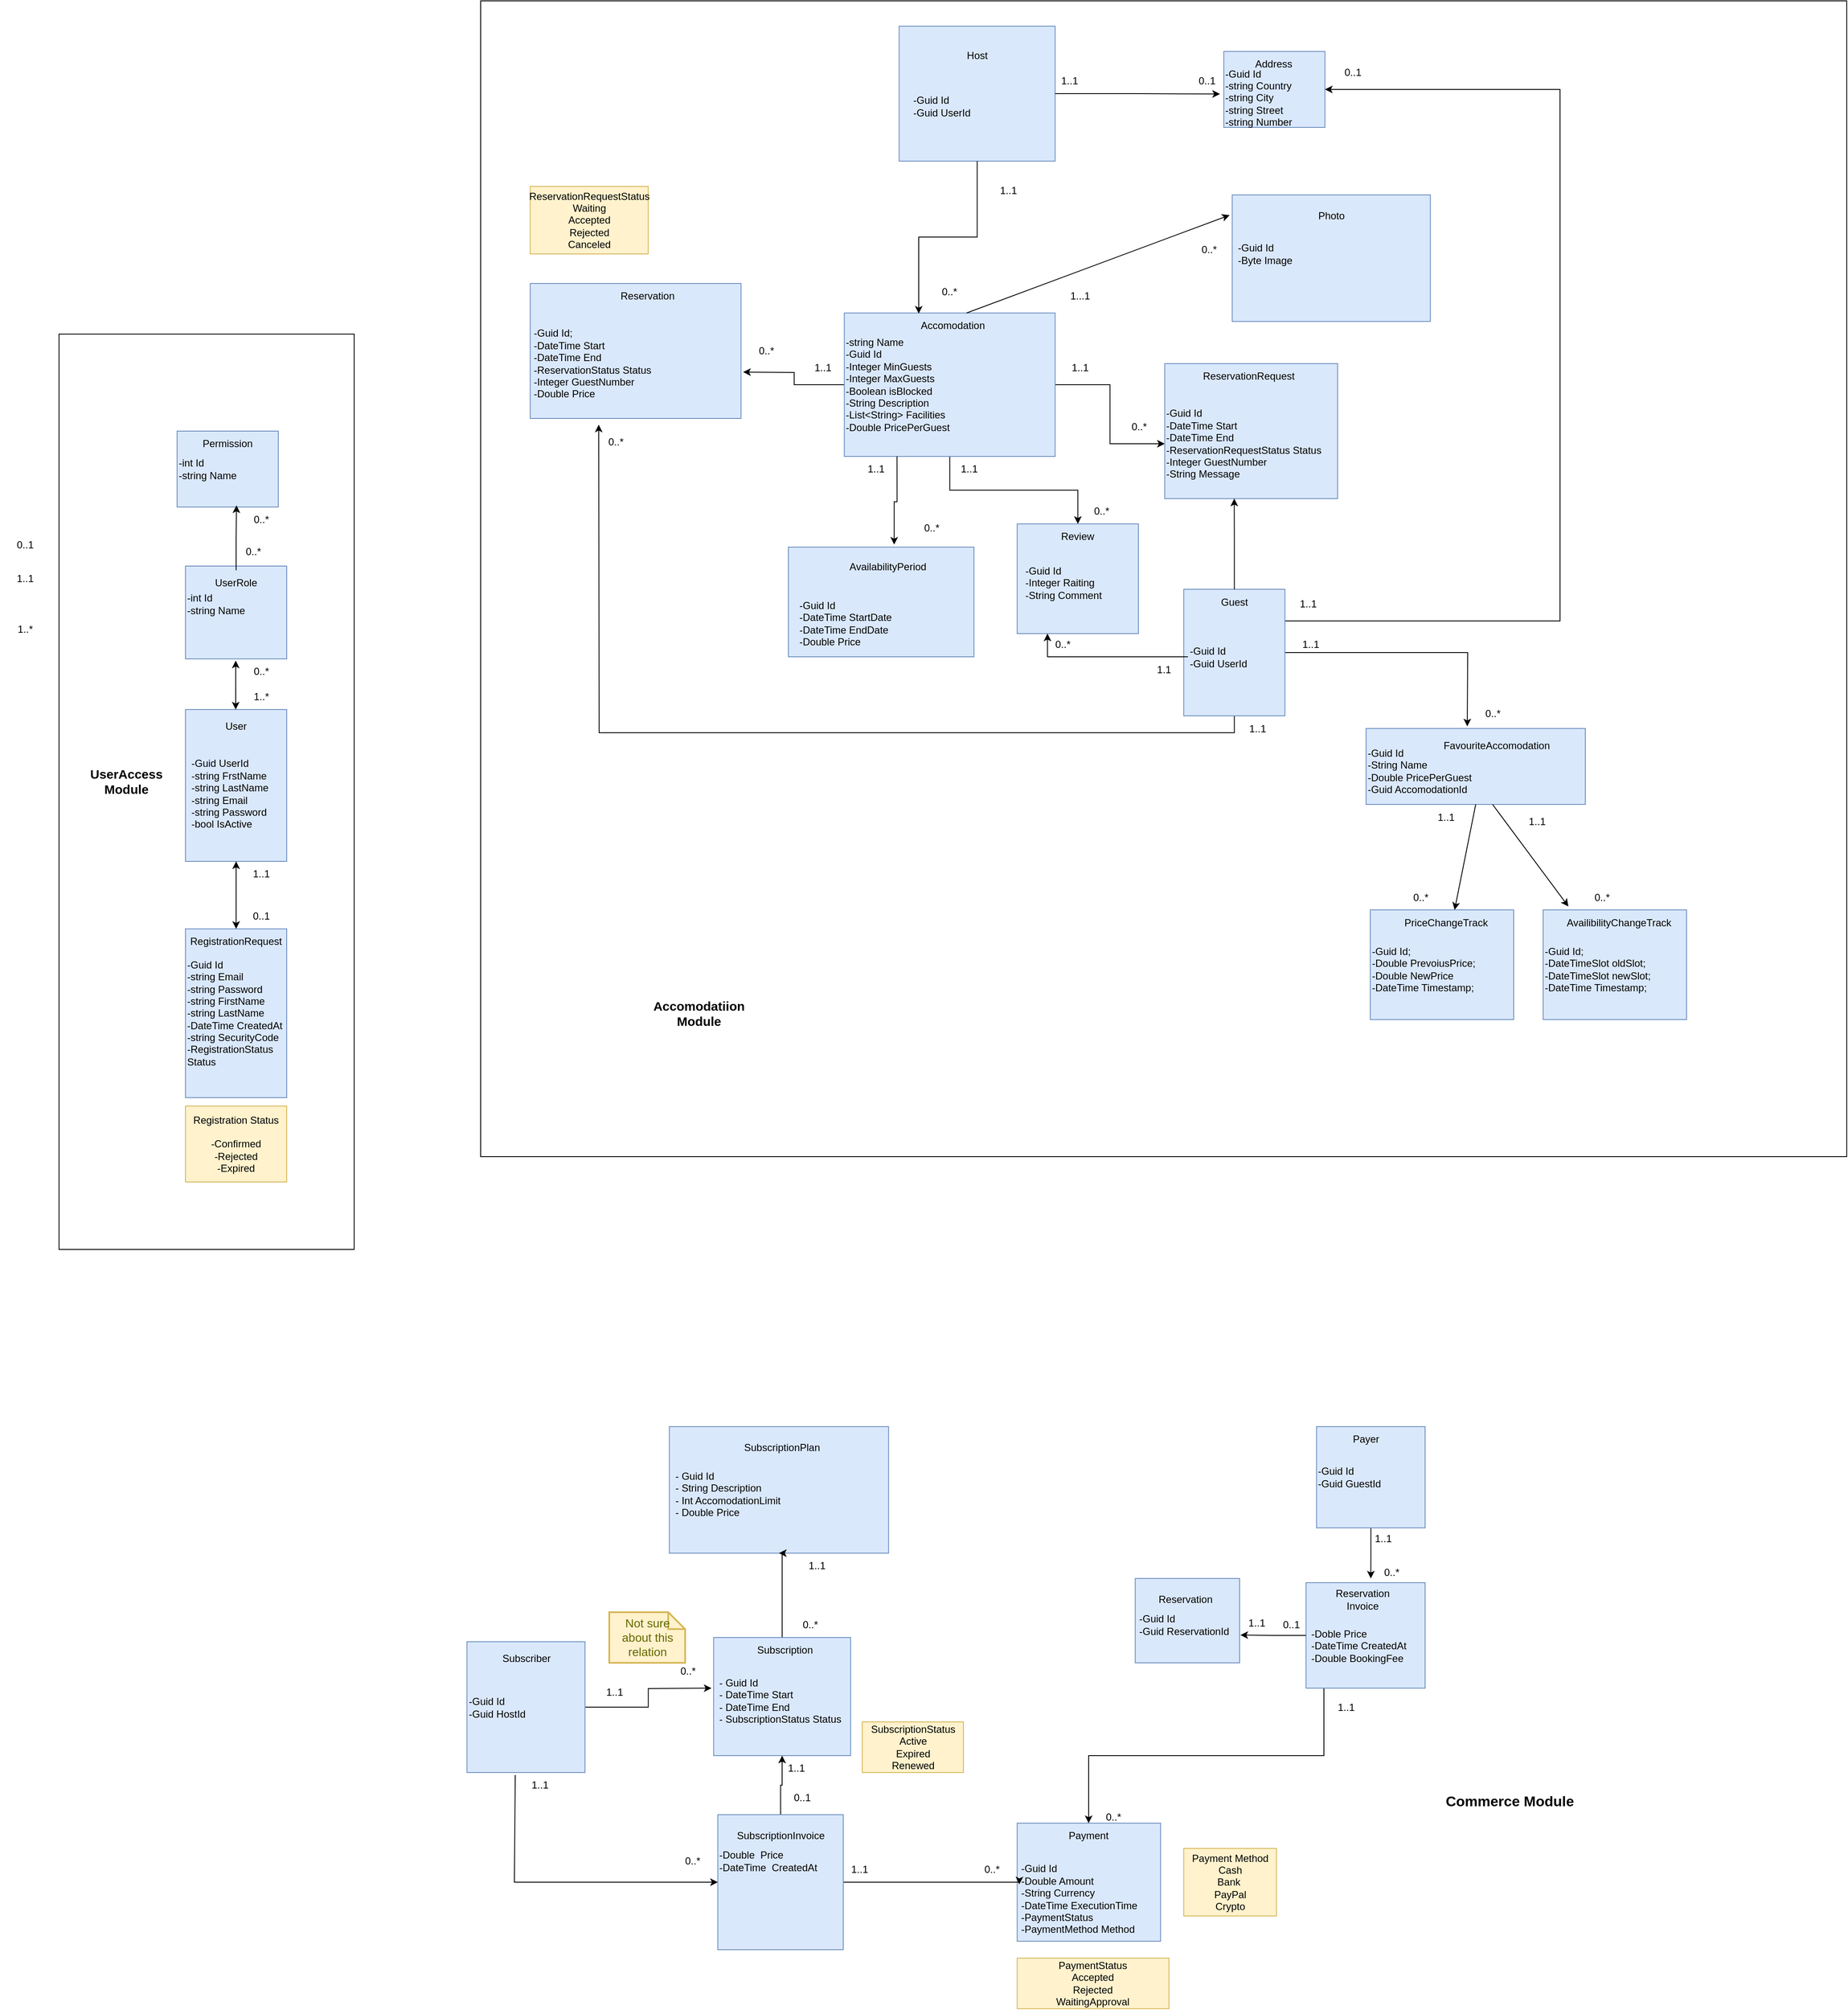 <mxfile version="22.1.11" type="device">
  <diagram id="bNPouM0vz3ZF6XvJMi3C" name="Page-2">
    <mxGraphModel dx="2284" dy="1846" grid="1" gridSize="10" guides="1" tooltips="1" connect="1" arrows="1" fold="1" page="1" pageScale="1" pageWidth="850" pageHeight="1100" math="0" shadow="0">
      <root>
        <mxCell id="0" />
        <mxCell id="1" parent="0" />
        <mxCell id="_UdqoNWGLz1dsp_obrf0-1" value="" style="rounded=0;whiteSpace=wrap;html=1;" parent="1" vertex="1">
          <mxGeometry x="-40" y="-580" width="1620" height="1370" as="geometry" />
        </mxCell>
        <mxCell id="FAhRWrUTWEvxomt6O1hr-18" value="" style="rounded=0;whiteSpace=wrap;html=1;" parent="1" vertex="1">
          <mxGeometry x="-540" y="-185" width="350" height="1085" as="geometry" />
        </mxCell>
        <mxCell id="_s0GfuelR8Pv6rUaRuN1-4" value="" style="rounded=0;whiteSpace=wrap;html=1;fillColor=#dae8fc;strokeColor=#6c8ebf;" parent="1" vertex="1">
          <mxGeometry x="-390" y="260" width="120" height="180" as="geometry" />
        </mxCell>
        <mxCell id="_s0GfuelR8Pv6rUaRuN1-5" value="-Guid Id&lt;br&gt;-string Email&lt;br&gt;-string Password&lt;br&gt;-string FirstName&lt;br&gt;-string LastName&lt;br&gt;-DateTime CreatedAt&lt;br&gt;-string SecurityCode&lt;br&gt;-RegistrationStatus Status" style="rounded=0;whiteSpace=wrap;html=1;fillColor=#dae8fc;strokeColor=#6c8ebf;align=left;" parent="1" vertex="1">
          <mxGeometry x="-390" y="520" width="120" height="200" as="geometry" />
        </mxCell>
        <mxCell id="_s0GfuelR8Pv6rUaRuN1-6" value="Registration Status&lt;br&gt;&lt;br&gt;-Confirmed&lt;br&gt;-Rejected&lt;br&gt;-Expired" style="rounded=0;whiteSpace=wrap;html=1;fillColor=#fff2cc;strokeColor=#d6b656;" parent="1" vertex="1">
          <mxGeometry x="-390" y="730" width="120" height="90" as="geometry" />
        </mxCell>
        <mxCell id="_s0GfuelR8Pv6rUaRuN1-7" value="" style="rounded=0;whiteSpace=wrap;html=1;fillColor=#dae8fc;strokeColor=#6c8ebf;" parent="1" vertex="1">
          <mxGeometry x="-390" y="90" width="120" height="110" as="geometry" />
        </mxCell>
        <mxCell id="_s0GfuelR8Pv6rUaRuN1-9" value="" style="endArrow=classic;startArrow=classic;html=1;rounded=0;entryX=0.5;entryY=1;entryDx=0;entryDy=0;exitX=0.5;exitY=0;exitDx=0;exitDy=0;" parent="1" source="_s0GfuelR8Pv6rUaRuN1-5" target="_s0GfuelR8Pv6rUaRuN1-4" edge="1">
          <mxGeometry width="50" height="50" relative="1" as="geometry">
            <mxPoint x="-340" y="380" as="sourcePoint" />
            <mxPoint x="-290" y="330" as="targetPoint" />
          </mxGeometry>
        </mxCell>
        <mxCell id="_s0GfuelR8Pv6rUaRuN1-10" value="1..1" style="text;html=1;strokeColor=none;fillColor=none;align=center;verticalAlign=middle;whiteSpace=wrap;rounded=0;" parent="1" vertex="1">
          <mxGeometry x="-330" y="440" width="60" height="30" as="geometry" />
        </mxCell>
        <mxCell id="_s0GfuelR8Pv6rUaRuN1-11" value="0..1" style="text;html=1;strokeColor=none;fillColor=none;align=center;verticalAlign=middle;whiteSpace=wrap;rounded=0;" parent="1" vertex="1">
          <mxGeometry x="-330" y="490" width="60" height="30" as="geometry" />
        </mxCell>
        <mxCell id="_s0GfuelR8Pv6rUaRuN1-12" value="" style="endArrow=classic;startArrow=classic;html=1;rounded=0;exitX=0.583;exitY=0;exitDx=0;exitDy=0;exitPerimeter=0;" parent="1" edge="1">
          <mxGeometry width="50" height="50" relative="1" as="geometry">
            <mxPoint x="-330.5" y="260" as="sourcePoint" />
            <mxPoint x="-330.46" y="202" as="targetPoint" />
          </mxGeometry>
        </mxCell>
        <mxCell id="_s0GfuelR8Pv6rUaRuN1-13" value="1..*" style="text;html=1;strokeColor=none;fillColor=none;align=center;verticalAlign=middle;whiteSpace=wrap;rounded=0;" parent="1" vertex="1">
          <mxGeometry x="-330" y="230" width="60" height="30" as="geometry" />
        </mxCell>
        <mxCell id="_s0GfuelR8Pv6rUaRuN1-14" value="0..1" style="text;html=1;strokeColor=none;fillColor=none;align=center;verticalAlign=middle;whiteSpace=wrap;rounded=0;" parent="1" vertex="1">
          <mxGeometry x="-610" y="50" width="60" height="30" as="geometry" />
        </mxCell>
        <mxCell id="_s0GfuelR8Pv6rUaRuN1-15" value="1..1" style="text;html=1;strokeColor=none;fillColor=none;align=center;verticalAlign=middle;whiteSpace=wrap;rounded=0;" parent="1" vertex="1">
          <mxGeometry x="-610" y="90" width="60" height="30" as="geometry" />
        </mxCell>
        <mxCell id="_s0GfuelR8Pv6rUaRuN1-16" value="0..*" style="text;html=1;strokeColor=none;fillColor=none;align=center;verticalAlign=middle;whiteSpace=wrap;rounded=0;" parent="1" vertex="1">
          <mxGeometry x="-330" y="200" width="60" height="30" as="geometry" />
        </mxCell>
        <mxCell id="_s0GfuelR8Pv6rUaRuN1-18" value="0..*" style="text;html=1;strokeColor=none;fillColor=none;align=center;verticalAlign=middle;whiteSpace=wrap;rounded=0;" parent="1" vertex="1">
          <mxGeometry x="-330" y="20" width="60" height="30" as="geometry" />
        </mxCell>
        <mxCell id="_s0GfuelR8Pv6rUaRuN1-19" value="1..*" style="text;html=1;strokeColor=none;fillColor=none;align=center;verticalAlign=middle;whiteSpace=wrap;rounded=0;" parent="1" vertex="1">
          <mxGeometry x="-610" y="150" width="60" height="30" as="geometry" />
        </mxCell>
        <mxCell id="TBOq4dFRaI8e6CGrWUJy-35" style="edgeStyle=orthogonalEdgeStyle;rounded=0;orthogonalLoop=1;jettySize=auto;html=1;exitX=1;exitY=0.5;exitDx=0;exitDy=0;" parent="1" source="_s0GfuelR8Pv6rUaRuN1-22" target="TBOq4dFRaI8e6CGrWUJy-21" edge="1">
          <mxGeometry relative="1" as="geometry" />
        </mxCell>
        <mxCell id="TBOq4dFRaI8e6CGrWUJy-45" style="edgeStyle=orthogonalEdgeStyle;rounded=0;orthogonalLoop=1;jettySize=auto;html=1;" parent="1" source="_s0GfuelR8Pv6rUaRuN1-22" edge="1">
          <mxGeometry relative="1" as="geometry">
            <mxPoint x="271.25" y="-140" as="targetPoint" />
          </mxGeometry>
        </mxCell>
        <mxCell id="DBPzcr6BYaRuXdJbOCYY-12" style="edgeStyle=orthogonalEdgeStyle;rounded=0;orthogonalLoop=1;jettySize=auto;html=1;" parent="1" source="_s0GfuelR8Pv6rUaRuN1-22" target="_s0GfuelR8Pv6rUaRuN1-48" edge="1">
          <mxGeometry relative="1" as="geometry" />
        </mxCell>
        <mxCell id="_s0GfuelR8Pv6rUaRuN1-22" value="-string Name&lt;br&gt;-Guid Id&lt;br&gt;-Integer MinGuests&lt;br&gt;-Integer MaxGuests&lt;br&gt;-Boolean isBlocked&lt;br&gt;-String Description&lt;br&gt;-List&amp;lt;String&amp;gt; Facilities&lt;br&gt;-Double PricePerGuest" style="rounded=0;whiteSpace=wrap;html=1;fillColor=#dae8fc;strokeColor=#6c8ebf;align=left;" parent="1" vertex="1">
          <mxGeometry x="391.25" y="-210" width="250" height="170" as="geometry" />
        </mxCell>
        <mxCell id="_s0GfuelR8Pv6rUaRuN1-23" value="" style="rounded=0;whiteSpace=wrap;html=1;fillColor=#dae8fc;strokeColor=#6c8ebf;" parent="1" vertex="1">
          <mxGeometry x="183.75" y="1110" width="260" height="150" as="geometry" />
        </mxCell>
        <mxCell id="_s0GfuelR8Pv6rUaRuN1-38" value="" style="rounded=0;whiteSpace=wrap;html=1;fillColor=#dae8fc;strokeColor=#6c8ebf;" parent="1" vertex="1">
          <mxGeometry x="325" y="67.5" width="220" height="130" as="geometry" />
        </mxCell>
        <mxCell id="_s0GfuelR8Pv6rUaRuN1-40" value="" style="rounded=0;whiteSpace=wrap;html=1;fillColor=#dae8fc;strokeColor=#6c8ebf;" parent="1" vertex="1">
          <mxGeometry x="456.25" y="-550" width="185" height="160" as="geometry" />
        </mxCell>
        <mxCell id="_s0GfuelR8Pv6rUaRuN1-48" value="" style="rounded=0;whiteSpace=wrap;html=1;fillColor=#dae8fc;strokeColor=#6c8ebf;" parent="1" vertex="1">
          <mxGeometry x="596.25" y="40" width="143.75" height="130" as="geometry" />
        </mxCell>
        <mxCell id="_s0GfuelR8Pv6rUaRuN1-58" value="" style="rounded=0;whiteSpace=wrap;html=1;fillColor=#dae8fc;strokeColor=#6c8ebf;" parent="1" vertex="1">
          <mxGeometry x="596.25" y="1580" width="170" height="140" as="geometry" />
        </mxCell>
        <mxCell id="_s0GfuelR8Pv6rUaRuN1-59" value="PaymentStatus&lt;br&gt;Accepted&lt;br&gt;Rejected&lt;br&gt;WaitingApproval" style="rounded=0;whiteSpace=wrap;html=1;fillColor=#fff2cc;strokeColor=#d6b656;" parent="1" vertex="1">
          <mxGeometry x="596.25" y="1740" width="180" height="60" as="geometry" />
        </mxCell>
        <mxCell id="_s0GfuelR8Pv6rUaRuN1-64" value="" style="rounded=0;whiteSpace=wrap;html=1;fillColor=#dae8fc;strokeColor=#6c8ebf;" parent="1" vertex="1">
          <mxGeometry x="1015" y="497.5" width="170" height="130" as="geometry" />
        </mxCell>
        <mxCell id="_s0GfuelR8Pv6rUaRuN1-65" value="" style="rounded=0;whiteSpace=wrap;html=1;fillColor=#dae8fc;strokeColor=#6c8ebf;" parent="1" vertex="1">
          <mxGeometry x="1010" y="282.5" width="260" height="90" as="geometry" />
        </mxCell>
        <mxCell id="_s0GfuelR8Pv6rUaRuN1-72" value="-Guid UserId&lt;br&gt;-string FrstName&lt;br&gt;-string LastName&lt;br&gt;-string Email&lt;br&gt;-string Password&lt;br&gt;-bool IsActive" style="text;html=1;strokeColor=none;fillColor=none;align=left;verticalAlign=middle;whiteSpace=wrap;rounded=0;" parent="1" vertex="1">
          <mxGeometry x="-385" y="330" width="100" height="60" as="geometry" />
        </mxCell>
        <mxCell id="_s0GfuelR8Pv6rUaRuN1-73" value="User" style="text;html=1;strokeColor=none;fillColor=none;align=center;verticalAlign=middle;whiteSpace=wrap;rounded=0;" parent="1" vertex="1">
          <mxGeometry x="-360" y="265" width="60" height="30" as="geometry" />
        </mxCell>
        <mxCell id="_s0GfuelR8Pv6rUaRuN1-74" value="RegistrationRequest" style="text;html=1;strokeColor=none;fillColor=none;align=center;verticalAlign=middle;whiteSpace=wrap;rounded=0;" parent="1" vertex="1">
          <mxGeometry x="-360" y="520" width="60" height="30" as="geometry" />
        </mxCell>
        <mxCell id="_s0GfuelR8Pv6rUaRuN1-77" value="UserRole" style="text;html=1;strokeColor=none;fillColor=none;align=center;verticalAlign=middle;whiteSpace=wrap;rounded=0;" parent="1" vertex="1">
          <mxGeometry x="-360" y="95" width="60" height="30" as="geometry" />
        </mxCell>
        <mxCell id="_s0GfuelR8Pv6rUaRuN1-78" value="-int Id&lt;br&gt;-string Name" style="text;html=1;strokeColor=none;fillColor=none;align=left;verticalAlign=middle;whiteSpace=wrap;rounded=0;" parent="1" vertex="1">
          <mxGeometry x="-390" y="120" width="110" height="30" as="geometry" />
        </mxCell>
        <mxCell id="_s0GfuelR8Pv6rUaRuN1-80" value="&lt;b style=&quot;font-size: 15px;&quot;&gt;UserAccess&lt;br&gt;Module&lt;/b&gt;" style="text;html=1;strokeColor=none;fillColor=none;align=center;verticalAlign=middle;whiteSpace=wrap;rounded=0;" parent="1" vertex="1">
          <mxGeometry x="-490" y="330" width="60" height="30" as="geometry" />
        </mxCell>
        <mxCell id="_s0GfuelR8Pv6rUaRuN1-81" value="SubscriptionPlan" style="text;html=1;strokeColor=none;fillColor=none;align=center;verticalAlign=middle;whiteSpace=wrap;rounded=0;" parent="1" vertex="1">
          <mxGeometry x="281.25" y="1120" width="72.5" height="30" as="geometry" />
        </mxCell>
        <mxCell id="_s0GfuelR8Pv6rUaRuN1-82" value="- Guid Id&lt;br&gt;- String Description&lt;br&gt;- Int AccomodationLimit&lt;br&gt;- Double Price" style="text;html=1;strokeColor=none;fillColor=none;align=left;verticalAlign=middle;whiteSpace=wrap;rounded=0;" parent="1" vertex="1">
          <mxGeometry x="188.75" y="1150" width="225" height="80" as="geometry" />
        </mxCell>
        <mxCell id="_s0GfuelR8Pv6rUaRuN1-85" value="SubscriptionStatus&lt;br&gt;Active&lt;br&gt;Expired&lt;br&gt;Renewed" style="rounded=0;whiteSpace=wrap;html=1;fillColor=#fff2cc;strokeColor=#d6b656;" parent="1" vertex="1">
          <mxGeometry x="412.5" y="1460" width="120" height="60" as="geometry" />
        </mxCell>
        <mxCell id="_s0GfuelR8Pv6rUaRuN1-87" value="Payment" style="text;html=1;strokeColor=none;fillColor=none;align=center;verticalAlign=middle;whiteSpace=wrap;rounded=0;" parent="1" vertex="1">
          <mxGeometry x="621.25" y="1580" width="120" height="30" as="geometry" />
        </mxCell>
        <mxCell id="_s0GfuelR8Pv6rUaRuN1-88" value="-Guid Id&lt;br&gt;&lt;div style=&quot;&quot;&gt;&lt;span style=&quot;background-color: initial;&quot;&gt;-Double Amount&lt;/span&gt;&lt;/div&gt;&lt;div style=&quot;&quot;&gt;&lt;span style=&quot;background-color: initial;&quot;&gt;-String Currency&lt;/span&gt;&lt;/div&gt;&lt;div style=&quot;&quot;&gt;&lt;span style=&quot;background-color: initial;&quot;&gt;-DateTime ExecutionTime&lt;/span&gt;&lt;/div&gt;&lt;div style=&quot;&quot;&gt;&lt;span style=&quot;background-color: initial;&quot;&gt;-PaymentStatus&lt;/span&gt;&lt;/div&gt;&lt;div style=&quot;&quot;&gt;&lt;span style=&quot;background-color: initial;&quot;&gt;-PaymentMethod Method&lt;/span&gt;&lt;/div&gt;" style="text;html=1;strokeColor=none;fillColor=none;align=left;verticalAlign=middle;whiteSpace=wrap;rounded=0;" parent="1" vertex="1">
          <mxGeometry x="598.75" y="1635" width="190" height="70" as="geometry" />
        </mxCell>
        <mxCell id="l-h6c9OV41oUHTthmCPv-2" value="&lt;span style=&quot;font-size: 17px;&quot;&gt;&lt;b&gt;Commerce Module&lt;/b&gt;&lt;/span&gt;" style="text;html=1;align=center;verticalAlign=middle;resizable=0;points=[];autosize=1;strokeColor=none;fillColor=none;" parent="1" vertex="1">
          <mxGeometry x="1090" y="1540" width="180" height="30" as="geometry" />
        </mxCell>
        <mxCell id="aOCJP5MKHENY9Ao4_h2--7" value="Review" style="text;html=1;strokeColor=none;fillColor=none;align=center;verticalAlign=middle;whiteSpace=wrap;rounded=0;" parent="1" vertex="1">
          <mxGeometry x="638.13" y="40" width="60" height="30" as="geometry" />
        </mxCell>
        <mxCell id="aOCJP5MKHENY9Ao4_h2--9" value="-Guid Id&lt;br&gt;-Integer Raiting&lt;br&gt;-String Comment&lt;br&gt;" style="text;html=1;strokeColor=none;fillColor=none;align=left;verticalAlign=middle;whiteSpace=wrap;rounded=0;" parent="1" vertex="1">
          <mxGeometry x="603.75" y="95" width="150" height="30" as="geometry" />
        </mxCell>
        <mxCell id="TBOq4dFRaI8e6CGrWUJy-1" value="FavouriteAccomodation" style="text;html=1;strokeColor=none;fillColor=none;align=center;verticalAlign=middle;whiteSpace=wrap;rounded=0;" parent="1" vertex="1">
          <mxGeometry x="1090" y="287.5" width="150" height="30" as="geometry" />
        </mxCell>
        <mxCell id="TBOq4dFRaI8e6CGrWUJy-2" value="-Guid Id&lt;br&gt;-String Name&lt;br&gt;-Double PricePerGuest&lt;br&gt;-Guid AccomodationId" style="text;html=1;strokeColor=none;fillColor=none;align=left;verticalAlign=middle;whiteSpace=wrap;rounded=0;" parent="1" vertex="1">
          <mxGeometry x="1010" y="317.5" width="220" height="30" as="geometry" />
        </mxCell>
        <mxCell id="TBOq4dFRaI8e6CGrWUJy-4" value="PriceChangeTrack" style="text;html=1;strokeColor=none;fillColor=none;align=center;verticalAlign=middle;whiteSpace=wrap;rounded=0;" parent="1" vertex="1">
          <mxGeometry x="1060" y="497.5" width="90" height="30" as="geometry" />
        </mxCell>
        <mxCell id="TBOq4dFRaI8e6CGrWUJy-5" value="-Guid Id;&lt;br&gt;-Double PrevoiusPrice;&lt;br&gt;-Double NewPrice&lt;br&gt;-DateTime Timestamp;" style="text;html=1;strokeColor=none;fillColor=none;align=left;verticalAlign=middle;whiteSpace=wrap;rounded=0;" parent="1" vertex="1">
          <mxGeometry x="1015" y="537.5" width="165" height="60" as="geometry" />
        </mxCell>
        <mxCell id="TBOq4dFRaI8e6CGrWUJy-7" value="" style="endArrow=classic;html=1;rounded=0;exitX=0.5;exitY=1;exitDx=0;exitDy=0;entryX=0.611;entryY=0;entryDx=0;entryDy=0;entryPerimeter=0;" parent="1" source="_s0GfuelR8Pv6rUaRuN1-65" target="TBOq4dFRaI8e6CGrWUJy-4" edge="1">
          <mxGeometry width="50" height="50" relative="1" as="geometry">
            <mxPoint x="940" y="472.5" as="sourcePoint" />
            <mxPoint x="990" y="422.5" as="targetPoint" />
          </mxGeometry>
        </mxCell>
        <mxCell id="TBOq4dFRaI8e6CGrWUJy-8" value="0..*" style="text;html=1;strokeColor=none;fillColor=none;align=center;verticalAlign=middle;whiteSpace=wrap;rounded=0;" parent="1" vertex="1">
          <mxGeometry x="1045" y="467.5" width="60" height="30" as="geometry" />
        </mxCell>
        <mxCell id="TBOq4dFRaI8e6CGrWUJy-9" value="1..1" style="text;html=1;strokeColor=none;fillColor=none;align=center;verticalAlign=middle;whiteSpace=wrap;rounded=0;" parent="1" vertex="1">
          <mxGeometry x="1075" y="372.5" width="60" height="30" as="geometry" />
        </mxCell>
        <mxCell id="TBOq4dFRaI8e6CGrWUJy-10" value="" style="rounded=0;whiteSpace=wrap;html=1;fillColor=#dae8fc;strokeColor=#6c8ebf;" parent="1" vertex="1">
          <mxGeometry x="1220" y="497.5" width="170" height="130" as="geometry" />
        </mxCell>
        <mxCell id="TBOq4dFRaI8e6CGrWUJy-11" value="AvailibilityChangeTrack" style="text;html=1;strokeColor=none;fillColor=none;align=center;verticalAlign=middle;whiteSpace=wrap;rounded=0;" parent="1" vertex="1">
          <mxGeometry x="1265" y="497.5" width="90" height="30" as="geometry" />
        </mxCell>
        <mxCell id="TBOq4dFRaI8e6CGrWUJy-12" value="-Guid Id;&lt;br&gt;-DateTimeSlot oldSlot;&lt;br&gt;-DateTimeSlot newSlot;&lt;br&gt;-DateTime Timestamp;" style="text;html=1;strokeColor=none;fillColor=none;align=left;verticalAlign=middle;whiteSpace=wrap;rounded=0;" parent="1" vertex="1">
          <mxGeometry x="1220" y="537.5" width="165" height="60" as="geometry" />
        </mxCell>
        <mxCell id="TBOq4dFRaI8e6CGrWUJy-13" value="0..*" style="text;html=1;strokeColor=none;fillColor=none;align=center;verticalAlign=middle;whiteSpace=wrap;rounded=0;" parent="1" vertex="1">
          <mxGeometry x="1260" y="467.5" width="60" height="30" as="geometry" />
        </mxCell>
        <mxCell id="TBOq4dFRaI8e6CGrWUJy-14" value="" style="endArrow=classic;html=1;rounded=0;exitX=0.5;exitY=1;exitDx=0;exitDy=0;entryX=0.176;entryY=-0.031;entryDx=0;entryDy=0;entryPerimeter=0;" parent="1" target="TBOq4dFRaI8e6CGrWUJy-10" edge="1">
          <mxGeometry width="50" height="50" relative="1" as="geometry">
            <mxPoint x="1160" y="372.5" as="sourcePoint" />
            <mxPoint x="1010" y="482.5" as="targetPoint" />
          </mxGeometry>
        </mxCell>
        <mxCell id="TBOq4dFRaI8e6CGrWUJy-15" value="1..1" style="text;html=1;strokeColor=none;fillColor=none;align=center;verticalAlign=middle;whiteSpace=wrap;rounded=0;" parent="1" vertex="1">
          <mxGeometry x="1182.5" y="377.5" width="60" height="30" as="geometry" />
        </mxCell>
        <mxCell id="TBOq4dFRaI8e6CGrWUJy-19" value="" style="rounded=0;whiteSpace=wrap;html=1;fillColor=#dae8fc;strokeColor=#6c8ebf;" parent="1" vertex="1">
          <mxGeometry x="771.25" y="-150" width="205" height="160" as="geometry" />
        </mxCell>
        <mxCell id="TBOq4dFRaI8e6CGrWUJy-20" value="ReservationRequest" style="text;html=1;strokeColor=none;fillColor=none;align=center;verticalAlign=middle;whiteSpace=wrap;rounded=0;" parent="1" vertex="1">
          <mxGeometry x="841.25" y="-150" width="60" height="30" as="geometry" />
        </mxCell>
        <mxCell id="TBOq4dFRaI8e6CGrWUJy-21" value="-Guid Id&lt;br&gt;&lt;div style=&quot;&quot;&gt;&lt;span style=&quot;background-color: initial;&quot;&gt;-DateTime Start&lt;/span&gt;&lt;/div&gt;-DateTime End&lt;br&gt;-ReservationRequestStatus Status&lt;br&gt;-Integer GuestNumber&lt;br&gt;-String Message" style="text;html=1;strokeColor=none;fillColor=none;align=left;verticalAlign=middle;whiteSpace=wrap;rounded=0;" parent="1" vertex="1">
          <mxGeometry x="771.25" y="-85" width="195" height="60" as="geometry" />
        </mxCell>
        <mxCell id="TBOq4dFRaI8e6CGrWUJy-24" value="Accomodation" style="text;html=1;strokeColor=none;fillColor=none;align=center;verticalAlign=middle;whiteSpace=wrap;rounded=0;" parent="1" vertex="1">
          <mxGeometry x="440" y="-210" width="160" height="30" as="geometry" />
        </mxCell>
        <mxCell id="TBOq4dFRaI8e6CGrWUJy-28" value="" style="rounded=0;whiteSpace=wrap;html=1;fillColor=#dae8fc;strokeColor=#6c8ebf;align=left;" parent="1" vertex="1">
          <mxGeometry x="851.25" y="-350" width="235" height="150" as="geometry" />
        </mxCell>
        <mxCell id="TBOq4dFRaI8e6CGrWUJy-29" value="Photo" style="text;html=1;strokeColor=none;fillColor=none;align=center;verticalAlign=middle;whiteSpace=wrap;rounded=0;" parent="1" vertex="1">
          <mxGeometry x="938.75" y="-340" width="60" height="30" as="geometry" />
        </mxCell>
        <mxCell id="TBOq4dFRaI8e6CGrWUJy-30" value="-Guid Id&lt;br&gt;-Byte Image" style="text;html=1;strokeColor=none;fillColor=none;align=left;verticalAlign=middle;whiteSpace=wrap;rounded=0;" parent="1" vertex="1">
          <mxGeometry x="856.25" y="-310" width="180" height="60" as="geometry" />
        </mxCell>
        <mxCell id="TBOq4dFRaI8e6CGrWUJy-31" value="" style="endArrow=classic;html=1;rounded=0;entryX=-0.013;entryY=0.16;entryDx=0;entryDy=0;entryPerimeter=0;" parent="1" target="TBOq4dFRaI8e6CGrWUJy-28" edge="1">
          <mxGeometry width="50" height="50" relative="1" as="geometry">
            <mxPoint x="536.25" y="-210" as="sourcePoint" />
            <mxPoint x="586.25" y="-260" as="targetPoint" />
          </mxGeometry>
        </mxCell>
        <mxCell id="TBOq4dFRaI8e6CGrWUJy-32" value="1...1" style="text;html=1;strokeColor=none;fillColor=none;align=center;verticalAlign=middle;whiteSpace=wrap;rounded=0;" parent="1" vertex="1">
          <mxGeometry x="641.25" y="-245" width="60" height="30" as="geometry" />
        </mxCell>
        <mxCell id="TBOq4dFRaI8e6CGrWUJy-33" value="0..*" style="text;html=1;strokeColor=none;fillColor=none;align=center;verticalAlign=middle;whiteSpace=wrap;rounded=0;" parent="1" vertex="1">
          <mxGeometry x="793.75" y="-300" width="60" height="30" as="geometry" />
        </mxCell>
        <mxCell id="TBOq4dFRaI8e6CGrWUJy-36" value="0..*" style="text;html=1;strokeColor=none;fillColor=none;align=center;verticalAlign=middle;whiteSpace=wrap;rounded=0;" parent="1" vertex="1">
          <mxGeometry x="711.25" y="-90" width="60" height="30" as="geometry" />
        </mxCell>
        <mxCell id="TBOq4dFRaI8e6CGrWUJy-37" value="1..1" style="text;html=1;strokeColor=none;fillColor=none;align=center;verticalAlign=middle;whiteSpace=wrap;rounded=0;" parent="1" vertex="1">
          <mxGeometry x="641.25" y="-160" width="60" height="30" as="geometry" />
        </mxCell>
        <mxCell id="TBOq4dFRaI8e6CGrWUJy-38" value="ReservationRequestStatus&lt;br&gt;Waiting&lt;br&gt;Accepted&lt;br&gt;Rejected&lt;br&gt;Canceled" style="rounded=0;whiteSpace=wrap;html=1;fillColor=#fff2cc;strokeColor=#d6b656;" parent="1" vertex="1">
          <mxGeometry x="18.75" y="-360" width="140" height="80" as="geometry" />
        </mxCell>
        <mxCell id="TBOq4dFRaI8e6CGrWUJy-39" value="" style="rounded=0;whiteSpace=wrap;html=1;fillColor=#dae8fc;strokeColor=#6c8ebf;" parent="1" vertex="1">
          <mxGeometry x="18.75" y="-245" width="250" height="160" as="geometry" />
        </mxCell>
        <mxCell id="TBOq4dFRaI8e6CGrWUJy-40" value="Reservation" style="text;html=1;strokeColor=none;fillColor=none;align=center;verticalAlign=middle;whiteSpace=wrap;rounded=0;" parent="1" vertex="1">
          <mxGeometry x="78.75" y="-245" width="157.5" height="30" as="geometry" />
        </mxCell>
        <mxCell id="TBOq4dFRaI8e6CGrWUJy-41" value="-Guid Id;&lt;br&gt;-DateTime Start&lt;br&gt;-DateTime End&lt;br&gt;-ReservationStatus Status&lt;br&gt;-Integer GuestNumber&lt;br&gt;-Double Price" style="text;html=1;strokeColor=none;fillColor=none;align=left;verticalAlign=middle;whiteSpace=wrap;rounded=0;" parent="1" vertex="1">
          <mxGeometry x="21.25" y="-165" width="240" height="30" as="geometry" />
        </mxCell>
        <mxCell id="TBOq4dFRaI8e6CGrWUJy-42" value="AvailabilityPeriod" style="text;html=1;strokeColor=none;fillColor=none;align=center;verticalAlign=middle;whiteSpace=wrap;rounded=0;" parent="1" vertex="1">
          <mxGeometry x="412.5" y="75.5" width="60" height="30" as="geometry" />
        </mxCell>
        <mxCell id="TBOq4dFRaI8e6CGrWUJy-43" value="-Guid Id&lt;br&gt;-DateTime StartDate&lt;br&gt;-DateTime EndDate&lt;br&gt;-Double Price" style="text;html=1;strokeColor=none;fillColor=none;align=left;verticalAlign=middle;whiteSpace=wrap;rounded=0;" parent="1" vertex="1">
          <mxGeometry x="336.25" y="127.5" width="220" height="60" as="geometry" />
        </mxCell>
        <mxCell id="TBOq4dFRaI8e6CGrWUJy-46" value="0..*" style="text;html=1;strokeColor=none;fillColor=none;align=center;verticalAlign=middle;whiteSpace=wrap;rounded=0;" parent="1" vertex="1">
          <mxGeometry x="268.75" y="-180" width="60" height="30" as="geometry" />
        </mxCell>
        <mxCell id="TBOq4dFRaI8e6CGrWUJy-47" value="1..1" style="text;html=1;strokeColor=none;fillColor=none;align=center;verticalAlign=middle;whiteSpace=wrap;rounded=0;" parent="1" vertex="1">
          <mxGeometry x="336.25" y="-160" width="60" height="30" as="geometry" />
        </mxCell>
        <mxCell id="TBOq4dFRaI8e6CGrWUJy-53" style="edgeStyle=orthogonalEdgeStyle;rounded=0;orthogonalLoop=1;jettySize=auto;html=1;exitX=0.25;exitY=1;exitDx=0;exitDy=0;entryX=0.57;entryY=-0.023;entryDx=0;entryDy=0;entryPerimeter=0;" parent="1" source="_s0GfuelR8Pv6rUaRuN1-22" target="_s0GfuelR8Pv6rUaRuN1-38" edge="1">
          <mxGeometry relative="1" as="geometry" />
        </mxCell>
        <mxCell id="TBOq4dFRaI8e6CGrWUJy-54" value="0..*" style="text;html=1;strokeColor=none;fillColor=none;align=center;verticalAlign=middle;whiteSpace=wrap;rounded=0;" parent="1" vertex="1">
          <mxGeometry x="465" y="30" width="60" height="30" as="geometry" />
        </mxCell>
        <mxCell id="TBOq4dFRaI8e6CGrWUJy-55" value="1..1" style="text;html=1;strokeColor=none;fillColor=none;align=center;verticalAlign=middle;whiteSpace=wrap;rounded=0;" parent="1" vertex="1">
          <mxGeometry x="398.75" y="-40" width="60" height="30" as="geometry" />
        </mxCell>
        <mxCell id="Hsva8Na3B20kNWSOzwPm-1" value="Host" style="text;html=1;strokeColor=none;fillColor=none;align=center;verticalAlign=middle;whiteSpace=wrap;rounded=0;" parent="1" vertex="1">
          <mxGeometry x="518.75" y="-530" width="60" height="30" as="geometry" />
        </mxCell>
        <mxCell id="Hsva8Na3B20kNWSOzwPm-2" value="-Guid Id&lt;br style=&quot;border-color: var(--border-color);&quot;&gt;&lt;span style=&quot;&quot;&gt;-Guid UserId&lt;/span&gt;" style="text;html=1;strokeColor=none;fillColor=none;align=left;verticalAlign=middle;whiteSpace=wrap;rounded=0;" parent="1" vertex="1">
          <mxGeometry x="471.25" y="-470" width="145" height="30" as="geometry" />
        </mxCell>
        <mxCell id="Hsva8Na3B20kNWSOzwPm-22" style="edgeStyle=orthogonalEdgeStyle;rounded=0;orthogonalLoop=1;jettySize=auto;html=1;" parent="1" source="Hsva8Na3B20kNWSOzwPm-14" edge="1">
          <mxGeometry relative="1" as="geometry">
            <mxPoint x="233.75" y="1420" as="targetPoint" />
          </mxGeometry>
        </mxCell>
        <mxCell id="Hsva8Na3B20kNWSOzwPm-14" value="&lt;div style=&quot;&quot;&gt;&lt;span style=&quot;background-color: initial;&quot;&gt;-Guid Id&lt;/span&gt;&lt;/div&gt;-Guid HostId&lt;br&gt;" style="rounded=0;whiteSpace=wrap;html=1;fillColor=#dae8fc;strokeColor=#6c8ebf;align=left;" parent="1" vertex="1">
          <mxGeometry x="-56.25" y="1365" width="140" height="155" as="geometry" />
        </mxCell>
        <mxCell id="Hsva8Na3B20kNWSOzwPm-15" value="Subscriber" style="text;html=1;strokeColor=none;fillColor=none;align=center;verticalAlign=middle;whiteSpace=wrap;rounded=0;" parent="1" vertex="1">
          <mxGeometry x="-27.5" y="1370" width="82.5" height="30" as="geometry" />
        </mxCell>
        <mxCell id="Hsva8Na3B20kNWSOzwPm-23" style="edgeStyle=orthogonalEdgeStyle;rounded=0;orthogonalLoop=1;jettySize=auto;html=1;entryX=0.5;entryY=1;entryDx=0;entryDy=0;" parent="1" source="Hsva8Na3B20kNWSOzwPm-17" target="_s0GfuelR8Pv6rUaRuN1-23" edge="1">
          <mxGeometry relative="1" as="geometry">
            <Array as="points">
              <mxPoint x="317.75" y="1260" />
            </Array>
          </mxGeometry>
        </mxCell>
        <mxCell id="Hsva8Na3B20kNWSOzwPm-17" value="" style="rounded=0;whiteSpace=wrap;html=1;fillColor=#dae8fc;strokeColor=#6c8ebf;" parent="1" vertex="1">
          <mxGeometry x="236.25" y="1360" width="162.5" height="140" as="geometry" />
        </mxCell>
        <mxCell id="Hsva8Na3B20kNWSOzwPm-18" value="Subscription" style="text;html=1;strokeColor=none;fillColor=none;align=center;verticalAlign=middle;whiteSpace=wrap;rounded=0;" parent="1" vertex="1">
          <mxGeometry x="291.25" y="1360" width="60" height="30" as="geometry" />
        </mxCell>
        <mxCell id="Hsva8Na3B20kNWSOzwPm-24" value="1..1" style="text;html=1;strokeColor=none;fillColor=none;align=center;verticalAlign=middle;whiteSpace=wrap;rounded=0;" parent="1" vertex="1">
          <mxGeometry x="88.75" y="1410" width="60" height="30" as="geometry" />
        </mxCell>
        <mxCell id="Hsva8Na3B20kNWSOzwPm-25" value="0..*" style="text;html=1;strokeColor=none;fillColor=none;align=center;verticalAlign=middle;whiteSpace=wrap;rounded=0;" parent="1" vertex="1">
          <mxGeometry x="176.25" y="1385" width="60" height="30" as="geometry" />
        </mxCell>
        <mxCell id="Hsva8Na3B20kNWSOzwPm-26" value="0..*" style="text;html=1;strokeColor=none;fillColor=none;align=center;verticalAlign=middle;whiteSpace=wrap;rounded=0;" parent="1" vertex="1">
          <mxGeometry x="321.25" y="1330" width="60" height="30" as="geometry" />
        </mxCell>
        <mxCell id="Hsva8Na3B20kNWSOzwPm-27" value="1..1" style="text;html=1;strokeColor=none;fillColor=none;align=center;verticalAlign=middle;whiteSpace=wrap;rounded=0;" parent="1" vertex="1">
          <mxGeometry x="328.75" y="1260" width="60" height="30" as="geometry" />
        </mxCell>
        <mxCell id="Hsva8Na3B20kNWSOzwPm-28" value="&lt;div style=&quot;&quot;&gt;&lt;span style=&quot;background-color: initial;&quot;&gt;- Guid Id&lt;/span&gt;&lt;/div&gt;&lt;div style=&quot;&quot;&gt;&lt;span style=&quot;background-color: initial;&quot;&gt;- DateTime Start&lt;/span&gt;&lt;/div&gt;&lt;div style=&quot;&quot;&gt;&lt;span style=&quot;background-color: initial;&quot;&gt;- DateTime End&lt;/span&gt;&lt;/div&gt;&lt;div style=&quot;&quot;&gt;&lt;span style=&quot;background-color: initial;&quot;&gt;- SubscriptionStatus Status&lt;/span&gt;&lt;/div&gt;" style="text;html=1;strokeColor=none;fillColor=none;align=left;verticalAlign=middle;whiteSpace=wrap;rounded=0;" parent="1" vertex="1">
          <mxGeometry x="241.25" y="1420" width="162.5" height="30" as="geometry" />
        </mxCell>
        <mxCell id="zJm9DNRNjVlgEUF4AVjP-33" style="edgeStyle=orthogonalEdgeStyle;rounded=0;orthogonalLoop=1;jettySize=auto;html=1;" edge="1" parent="1" source="Hsva8Na3B20kNWSOzwPm-32">
          <mxGeometry relative="1" as="geometry">
            <mxPoint x="1015.625" y="1290" as="targetPoint" />
          </mxGeometry>
        </mxCell>
        <mxCell id="Hsva8Na3B20kNWSOzwPm-32" value="&lt;div style=&quot;&quot;&gt;&lt;span style=&quot;background-color: initial;&quot;&gt;-Guid Id&lt;/span&gt;&lt;/div&gt;-Guid GuestId&lt;br&gt;" style="rounded=0;whiteSpace=wrap;html=1;fillColor=#dae8fc;strokeColor=#6c8ebf;align=left;" parent="1" vertex="1">
          <mxGeometry x="951.25" y="1110" width="128.75" height="120" as="geometry" />
        </mxCell>
        <mxCell id="Hsva8Na3B20kNWSOzwPm-33" value="Payer" style="text;html=1;strokeColor=none;fillColor=none;align=center;verticalAlign=middle;whiteSpace=wrap;rounded=0;" parent="1" vertex="1">
          <mxGeometry x="980" y="1110" width="60" height="30" as="geometry" />
        </mxCell>
        <mxCell id="Hsva8Na3B20kNWSOzwPm-39" style="edgeStyle=orthogonalEdgeStyle;rounded=0;orthogonalLoop=1;jettySize=auto;html=1;entryX=0.353;entryY=0.004;entryDx=0;entryDy=0;entryPerimeter=0;" parent="1" source="_s0GfuelR8Pv6rUaRuN1-40" target="_s0GfuelR8Pv6rUaRuN1-22" edge="1">
          <mxGeometry relative="1" as="geometry" />
        </mxCell>
        <mxCell id="Hsva8Na3B20kNWSOzwPm-40" value="1..1" style="text;html=1;strokeColor=none;fillColor=none;align=center;verticalAlign=middle;whiteSpace=wrap;rounded=0;" parent="1" vertex="1">
          <mxGeometry x="556.25" y="-370" width="60" height="30" as="geometry" />
        </mxCell>
        <mxCell id="Hsva8Na3B20kNWSOzwPm-41" value="0..*" style="text;html=1;strokeColor=none;fillColor=none;align=center;verticalAlign=middle;whiteSpace=wrap;rounded=0;" parent="1" vertex="1">
          <mxGeometry x="486.25" y="-250" width="60" height="30" as="geometry" />
        </mxCell>
        <mxCell id="Jm-KTkyLSJEUrd4OAcMt-1" value="0..*" style="text;html=1;align=center;verticalAlign=middle;resizable=0;points=[];autosize=1;strokeColor=none;fillColor=none;" parent="1" vertex="1">
          <mxGeometry x="1140" y="250" width="40" height="30" as="geometry" />
        </mxCell>
        <mxCell id="Jm-KTkyLSJEUrd4OAcMt-3" value="" style="whiteSpace=wrap;html=1;fillColor=#dae8fc;strokeColor=#6c8ebf;" parent="1" vertex="1">
          <mxGeometry x="841.25" y="-520" width="120" height="90" as="geometry" />
        </mxCell>
        <mxCell id="Jm-KTkyLSJEUrd4OAcMt-4" value="Address" style="text;html=1;strokeColor=none;fillColor=none;align=center;verticalAlign=middle;whiteSpace=wrap;rounded=0;" parent="1" vertex="1">
          <mxGeometry x="868.75" y="-520" width="62.5" height="30" as="geometry" />
        </mxCell>
        <mxCell id="Jm-KTkyLSJEUrd4OAcMt-5" value="-Guid Id&lt;br&gt;-string Country&lt;br&gt;-string City&lt;br&gt;-string Street&lt;br&gt;-string Number" style="text;html=1;align=left;verticalAlign=middle;resizable=0;points=[];autosize=1;strokeColor=none;fillColor=none;" parent="1" vertex="1">
          <mxGeometry x="841.25" y="-510" width="100" height="90" as="geometry" />
        </mxCell>
        <mxCell id="Jm-KTkyLSJEUrd4OAcMt-7" value="0..1" style="text;html=1;align=center;verticalAlign=middle;resizable=0;points=[];autosize=1;strokeColor=none;fillColor=none;" parent="1" vertex="1">
          <mxGeometry x="801.25" y="-500" width="40" height="30" as="geometry" />
        </mxCell>
        <mxCell id="Jm-KTkyLSJEUrd4OAcMt-8" value="1..1" style="text;html=1;align=center;verticalAlign=middle;resizable=0;points=[];autosize=1;strokeColor=none;fillColor=none;" parent="1" vertex="1">
          <mxGeometry x="638.13" y="-500" width="40" height="30" as="geometry" />
        </mxCell>
        <mxCell id="FAhRWrUTWEvxomt6O1hr-1" value="-int Id&lt;br&gt;-string Name" style="rounded=0;whiteSpace=wrap;html=1;fillColor=#dae8fc;strokeColor=#6c8ebf;align=left;" parent="1" vertex="1">
          <mxGeometry x="-400" y="-70" width="120" height="90" as="geometry" />
        </mxCell>
        <mxCell id="FAhRWrUTWEvxomt6O1hr-2" value="Permission" style="text;html=1;strokeColor=none;fillColor=none;align=center;verticalAlign=middle;whiteSpace=wrap;rounded=0;" parent="1" vertex="1">
          <mxGeometry x="-370" y="-70" width="60" height="30" as="geometry" />
        </mxCell>
        <mxCell id="FAhRWrUTWEvxomt6O1hr-3" style="edgeStyle=orthogonalEdgeStyle;rounded=0;orthogonalLoop=1;jettySize=auto;html=1;entryX=0.587;entryY=0.978;entryDx=0;entryDy=0;entryPerimeter=0;" parent="1" source="_s0GfuelR8Pv6rUaRuN1-77" target="FAhRWrUTWEvxomt6O1hr-1" edge="1">
          <mxGeometry relative="1" as="geometry" />
        </mxCell>
        <mxCell id="FAhRWrUTWEvxomt6O1hr-4" value="0..*" style="text;html=1;align=center;verticalAlign=middle;resizable=0;points=[];autosize=1;strokeColor=none;fillColor=none;" parent="1" vertex="1">
          <mxGeometry x="-330" y="58" width="40" height="30" as="geometry" />
        </mxCell>
        <mxCell id="DBPzcr6BYaRuXdJbOCYY-7" style="edgeStyle=orthogonalEdgeStyle;rounded=0;orthogonalLoop=1;jettySize=auto;html=1;" parent="1" source="DBPzcr6BYaRuXdJbOCYY-1" edge="1">
          <mxGeometry relative="1" as="geometry">
            <mxPoint x="1130" y="280" as="targetPoint" />
          </mxGeometry>
        </mxCell>
        <mxCell id="DBPzcr6BYaRuXdJbOCYY-16" style="edgeStyle=orthogonalEdgeStyle;rounded=0;orthogonalLoop=1;jettySize=auto;html=1;exitX=0.5;exitY=1;exitDx=0;exitDy=0;" parent="1" source="DBPzcr6BYaRuXdJbOCYY-1" edge="1">
          <mxGeometry relative="1" as="geometry">
            <mxPoint x="100" y="-77.647" as="targetPoint" />
          </mxGeometry>
        </mxCell>
        <mxCell id="llJc7mNLy1jHQX_xW45l-2" style="edgeStyle=orthogonalEdgeStyle;rounded=0;orthogonalLoop=1;jettySize=auto;html=1;exitX=1;exitY=0.25;exitDx=0;exitDy=0;entryX=1;entryY=0.5;entryDx=0;entryDy=0;" parent="1" source="DBPzcr6BYaRuXdJbOCYY-1" target="Jm-KTkyLSJEUrd4OAcMt-3" edge="1">
          <mxGeometry relative="1" as="geometry">
            <Array as="points">
              <mxPoint x="1240" y="155" />
              <mxPoint x="1240" y="-475" />
            </Array>
          </mxGeometry>
        </mxCell>
        <mxCell id="DBPzcr6BYaRuXdJbOCYY-1" value="" style="rounded=0;whiteSpace=wrap;html=1;fillColor=#dae8fc;strokeColor=#6c8ebf;" parent="1" vertex="1">
          <mxGeometry x="793.75" y="117.5" width="120" height="150" as="geometry" />
        </mxCell>
        <mxCell id="DBPzcr6BYaRuXdJbOCYY-2" value="Guest" style="text;html=1;strokeColor=none;fillColor=none;align=center;verticalAlign=middle;whiteSpace=wrap;rounded=0;" parent="1" vertex="1">
          <mxGeometry x="823.75" y="117.5" width="60" height="30" as="geometry" />
        </mxCell>
        <mxCell id="DBPzcr6BYaRuXdJbOCYY-9" style="edgeStyle=orthogonalEdgeStyle;rounded=0;orthogonalLoop=1;jettySize=auto;html=1;entryX=0.25;entryY=1;entryDx=0;entryDy=0;" parent="1" source="DBPzcr6BYaRuXdJbOCYY-3" target="_s0GfuelR8Pv6rUaRuN1-48" edge="1">
          <mxGeometry relative="1" as="geometry" />
        </mxCell>
        <mxCell id="DBPzcr6BYaRuXdJbOCYY-3" value="-Guid Id&lt;br&gt;-Guid UserId" style="text;html=1;strokeColor=none;fillColor=none;align=left;verticalAlign=middle;whiteSpace=wrap;rounded=0;" parent="1" vertex="1">
          <mxGeometry x="798.75" y="167.5" width="100" height="60" as="geometry" />
        </mxCell>
        <mxCell id="DBPzcr6BYaRuXdJbOCYY-6" style="edgeStyle=orthogonalEdgeStyle;rounded=0;orthogonalLoop=1;jettySize=auto;html=1;entryX=0.402;entryY=1;entryDx=0;entryDy=0;entryPerimeter=0;" parent="1" source="DBPzcr6BYaRuXdJbOCYY-2" target="TBOq4dFRaI8e6CGrWUJy-19" edge="1">
          <mxGeometry relative="1" as="geometry" />
        </mxCell>
        <mxCell id="DBPzcr6BYaRuXdJbOCYY-8" value="1..1" style="text;html=1;align=center;verticalAlign=middle;resizable=0;points=[];autosize=1;strokeColor=none;fillColor=none;" parent="1" vertex="1">
          <mxGeometry x="923.75" y="167.5" width="40" height="30" as="geometry" />
        </mxCell>
        <mxCell id="DBPzcr6BYaRuXdJbOCYY-10" value="0..*" style="text;html=1;align=center;verticalAlign=middle;resizable=0;points=[];autosize=1;strokeColor=none;fillColor=none;" parent="1" vertex="1">
          <mxGeometry x="630" y="168" width="40" height="30" as="geometry" />
        </mxCell>
        <mxCell id="DBPzcr6BYaRuXdJbOCYY-11" value="1.1" style="text;html=1;align=center;verticalAlign=middle;resizable=0;points=[];autosize=1;strokeColor=none;fillColor=none;" parent="1" vertex="1">
          <mxGeometry x="750" y="198" width="40" height="30" as="geometry" />
        </mxCell>
        <mxCell id="DBPzcr6BYaRuXdJbOCYY-13" value="0..*" style="text;html=1;align=center;verticalAlign=middle;resizable=0;points=[];autosize=1;strokeColor=none;fillColor=none;" parent="1" vertex="1">
          <mxGeometry x="676.25" y="10" width="40" height="30" as="geometry" />
        </mxCell>
        <mxCell id="DBPzcr6BYaRuXdJbOCYY-14" value="1..1" style="text;html=1;align=center;verticalAlign=middle;resizable=0;points=[];autosize=1;strokeColor=none;fillColor=none;" parent="1" vertex="1">
          <mxGeometry x="518.75" y="-40" width="40" height="30" as="geometry" />
        </mxCell>
        <mxCell id="DBPzcr6BYaRuXdJbOCYY-17" value="0..*" style="text;html=1;align=center;verticalAlign=middle;resizable=0;points=[];autosize=1;strokeColor=none;fillColor=none;" parent="1" vertex="1">
          <mxGeometry x="100" y="-72" width="40" height="30" as="geometry" />
        </mxCell>
        <mxCell id="DBPzcr6BYaRuXdJbOCYY-18" value="1..1" style="text;html=1;align=center;verticalAlign=middle;resizable=0;points=[];autosize=1;strokeColor=none;fillColor=none;" parent="1" vertex="1">
          <mxGeometry x="861.25" y="267.5" width="40" height="30" as="geometry" />
        </mxCell>
        <mxCell id="llJc7mNLy1jHQX_xW45l-1" style="edgeStyle=orthogonalEdgeStyle;rounded=0;orthogonalLoop=1;jettySize=auto;html=1;exitX=1;exitY=0.5;exitDx=0;exitDy=0;entryX=-0.045;entryY=0.449;entryDx=0;entryDy=0;entryPerimeter=0;" parent="1" source="_s0GfuelR8Pv6rUaRuN1-40" target="Jm-KTkyLSJEUrd4OAcMt-5" edge="1">
          <mxGeometry relative="1" as="geometry" />
        </mxCell>
        <mxCell id="llJc7mNLy1jHQX_xW45l-3" value="0..1" style="text;html=1;align=center;verticalAlign=middle;resizable=0;points=[];autosize=1;strokeColor=none;fillColor=none;" parent="1" vertex="1">
          <mxGeometry x="973.75" y="-510" width="40" height="30" as="geometry" />
        </mxCell>
        <mxCell id="llJc7mNLy1jHQX_xW45l-4" value="1..1" style="text;html=1;align=center;verticalAlign=middle;resizable=0;points=[];autosize=1;strokeColor=none;fillColor=none;" parent="1" vertex="1">
          <mxGeometry x="921.25" y="120" width="40" height="30" as="geometry" />
        </mxCell>
        <mxCell id="_UdqoNWGLz1dsp_obrf0-2" value="&lt;span style=&quot;font-size: 15px;&quot;&gt;&lt;b&gt;Accomodatiion Module&lt;/b&gt;&lt;/span&gt;" style="text;html=1;strokeColor=none;fillColor=none;align=center;verticalAlign=middle;whiteSpace=wrap;rounded=0;" parent="1" vertex="1">
          <mxGeometry x="188.75" y="605" width="60" height="30" as="geometry" />
        </mxCell>
        <mxCell id="zJm9DNRNjVlgEUF4AVjP-8" style="edgeStyle=orthogonalEdgeStyle;rounded=0;orthogonalLoop=1;jettySize=auto;html=1;entryX=0.5;entryY=1;entryDx=0;entryDy=0;" edge="1" parent="1" source="zJm9DNRNjVlgEUF4AVjP-1" target="Hsva8Na3B20kNWSOzwPm-17">
          <mxGeometry relative="1" as="geometry" />
        </mxCell>
        <mxCell id="zJm9DNRNjVlgEUF4AVjP-9" style="edgeStyle=orthogonalEdgeStyle;rounded=0;orthogonalLoop=1;jettySize=auto;html=1;entryX=0;entryY=0.25;entryDx=0;entryDy=0;" edge="1" parent="1" source="zJm9DNRNjVlgEUF4AVjP-1" target="_s0GfuelR8Pv6rUaRuN1-88">
          <mxGeometry relative="1" as="geometry">
            <Array as="points">
              <mxPoint x="599" y="1650" />
            </Array>
          </mxGeometry>
        </mxCell>
        <mxCell id="zJm9DNRNjVlgEUF4AVjP-1" value="" style="rounded=0;whiteSpace=wrap;html=1;fillColor=#dae8fc;strokeColor=#6c8ebf;" vertex="1" parent="1">
          <mxGeometry x="241.25" y="1570" width="148.75" height="160" as="geometry" />
        </mxCell>
        <mxCell id="zJm9DNRNjVlgEUF4AVjP-2" value="SubscriptionInvoice" style="text;html=1;strokeColor=none;fillColor=none;align=center;verticalAlign=middle;whiteSpace=wrap;rounded=0;" vertex="1" parent="1">
          <mxGeometry x="285.63" y="1580" width="60" height="30" as="geometry" />
        </mxCell>
        <mxCell id="zJm9DNRNjVlgEUF4AVjP-5" value="-Double&amp;nbsp; Price&lt;br&gt;-DateTime&amp;nbsp; CreatedAt" style="text;html=1;strokeColor=none;fillColor=none;align=left;verticalAlign=middle;whiteSpace=wrap;rounded=0;" vertex="1" parent="1">
          <mxGeometry x="241.25" y="1610" width="128.75" height="30" as="geometry" />
        </mxCell>
        <mxCell id="zJm9DNRNjVlgEUF4AVjP-7" value="Payment Method&lt;br&gt;Cash&lt;br&gt;Bank&amp;nbsp;&lt;br&gt;PayPal&lt;br&gt;Crypto" style="rounded=0;whiteSpace=wrap;html=1;fillColor=#fff2cc;strokeColor=#d6b656;" vertex="1" parent="1">
          <mxGeometry x="793.75" y="1610" width="110" height="80" as="geometry" />
        </mxCell>
        <mxCell id="zJm9DNRNjVlgEUF4AVjP-10" value="0..*" style="text;html=1;align=center;verticalAlign=middle;resizable=0;points=[];autosize=1;strokeColor=none;fillColor=none;" vertex="1" parent="1">
          <mxGeometry x="546.25" y="1620" width="40" height="30" as="geometry" />
        </mxCell>
        <mxCell id="zJm9DNRNjVlgEUF4AVjP-11" value="1..1" style="text;html=1;align=center;verticalAlign=middle;resizable=0;points=[];autosize=1;strokeColor=none;fillColor=none;" vertex="1" parent="1">
          <mxGeometry x="388.75" y="1620" width="40" height="30" as="geometry" />
        </mxCell>
        <mxCell id="zJm9DNRNjVlgEUF4AVjP-15" value="" style="endArrow=classic;html=1;rounded=0;entryX=0;entryY=0.5;entryDx=0;entryDy=0;exitX=0.409;exitY=1.019;exitDx=0;exitDy=0;exitPerimeter=0;" edge="1" parent="1" source="Hsva8Na3B20kNWSOzwPm-14" target="zJm9DNRNjVlgEUF4AVjP-1">
          <mxGeometry width="50" height="50" relative="1" as="geometry">
            <mxPoint y="1530" as="sourcePoint" />
            <mxPoint y="1680" as="targetPoint" />
            <Array as="points">
              <mxPoint y="1650" />
            </Array>
          </mxGeometry>
        </mxCell>
        <mxCell id="zJm9DNRNjVlgEUF4AVjP-16" value="1..1" style="text;html=1;align=center;verticalAlign=middle;resizable=0;points=[];autosize=1;strokeColor=none;fillColor=none;" vertex="1" parent="1">
          <mxGeometry x="313.75" y="1500" width="40" height="30" as="geometry" />
        </mxCell>
        <mxCell id="zJm9DNRNjVlgEUF4AVjP-17" value="0..1" style="text;html=1;align=center;verticalAlign=middle;resizable=0;points=[];autosize=1;strokeColor=none;fillColor=none;" vertex="1" parent="1">
          <mxGeometry x="321.25" y="1535" width="40" height="30" as="geometry" />
        </mxCell>
        <mxCell id="zJm9DNRNjVlgEUF4AVjP-18" value="0..*" style="text;html=1;align=center;verticalAlign=middle;resizable=0;points=[];autosize=1;strokeColor=none;fillColor=none;" vertex="1" parent="1">
          <mxGeometry x="191.25" y="1610" width="40" height="30" as="geometry" />
        </mxCell>
        <mxCell id="zJm9DNRNjVlgEUF4AVjP-19" value="1..1" style="text;html=1;align=center;verticalAlign=middle;resizable=0;points=[];autosize=1;strokeColor=none;fillColor=none;" vertex="1" parent="1">
          <mxGeometry x="10" y="1520" width="40" height="30" as="geometry" />
        </mxCell>
        <mxCell id="zJm9DNRNjVlgEUF4AVjP-20" value="Not sure about this relation" style="shape=note;strokeWidth=2;fontSize=14;size=20;whiteSpace=wrap;html=1;fillColor=#fff2cc;strokeColor=#d6b656;fontColor=#666600;" vertex="1" parent="1">
          <mxGeometry x="112.5" y="1330" width="90" height="60" as="geometry" />
        </mxCell>
        <mxCell id="zJm9DNRNjVlgEUF4AVjP-21" value="" style="rounded=0;whiteSpace=wrap;html=1;fillColor=#dae8fc;strokeColor=#6c8ebf;" vertex="1" parent="1">
          <mxGeometry x="736.25" y="1290" width="123.75" height="100" as="geometry" />
        </mxCell>
        <mxCell id="zJm9DNRNjVlgEUF4AVjP-22" value="Reservation" style="text;html=1;strokeColor=none;fillColor=none;align=center;verticalAlign=middle;whiteSpace=wrap;rounded=0;" vertex="1" parent="1">
          <mxGeometry x="766.25" y="1300" width="60" height="30" as="geometry" />
        </mxCell>
        <mxCell id="zJm9DNRNjVlgEUF4AVjP-23" value="-Guid Id&lt;br&gt;-Guid ReservationId" style="text;html=1;strokeColor=none;fillColor=none;align=left;verticalAlign=middle;whiteSpace=wrap;rounded=0;" vertex="1" parent="1">
          <mxGeometry x="738.75" y="1330" width="111.25" height="30" as="geometry" />
        </mxCell>
        <mxCell id="zJm9DNRNjVlgEUF4AVjP-30" style="edgeStyle=orthogonalEdgeStyle;rounded=0;orthogonalLoop=1;jettySize=auto;html=1;exitX=0;exitY=1;exitDx=0;exitDy=0;" edge="1" parent="1" source="zJm9DNRNjVlgEUF4AVjP-24" target="_s0GfuelR8Pv6rUaRuN1-58">
          <mxGeometry relative="1" as="geometry">
            <Array as="points">
              <mxPoint x="960" y="1420" />
              <mxPoint x="960" y="1500" />
              <mxPoint x="681" y="1500" />
            </Array>
          </mxGeometry>
        </mxCell>
        <mxCell id="zJm9DNRNjVlgEUF4AVjP-24" value="" style="rounded=0;whiteSpace=wrap;html=1;fillColor=#dae8fc;strokeColor=#6c8ebf;" vertex="1" parent="1">
          <mxGeometry x="938.75" y="1295" width="141.25" height="125" as="geometry" />
        </mxCell>
        <mxCell id="zJm9DNRNjVlgEUF4AVjP-25" value="Reservation Invoice" style="text;html=1;strokeColor=none;fillColor=none;align=center;verticalAlign=middle;whiteSpace=wrap;rounded=0;" vertex="1" parent="1">
          <mxGeometry x="976.25" y="1300" width="60" height="30" as="geometry" />
        </mxCell>
        <mxCell id="zJm9DNRNjVlgEUF4AVjP-26" value="-Doble Price&lt;br&gt;-DateTime CreatedAt&lt;br&gt;-Double BookingFee" style="text;html=1;strokeColor=none;fillColor=none;align=left;verticalAlign=middle;whiteSpace=wrap;rounded=0;" vertex="1" parent="1">
          <mxGeometry x="943.13" y="1355" width="126.87" height="30" as="geometry" />
        </mxCell>
        <mxCell id="zJm9DNRNjVlgEUF4AVjP-27" style="edgeStyle=orthogonalEdgeStyle;rounded=0;orthogonalLoop=1;jettySize=auto;html=1;exitX=0;exitY=0.5;exitDx=0;exitDy=0;entryX=1.008;entryY=0.67;entryDx=0;entryDy=0;entryPerimeter=0;" edge="1" parent="1" source="zJm9DNRNjVlgEUF4AVjP-24" target="zJm9DNRNjVlgEUF4AVjP-21">
          <mxGeometry relative="1" as="geometry" />
        </mxCell>
        <mxCell id="zJm9DNRNjVlgEUF4AVjP-28" value="1..1" style="text;html=1;align=center;verticalAlign=middle;resizable=0;points=[];autosize=1;strokeColor=none;fillColor=none;" vertex="1" parent="1">
          <mxGeometry x="860" y="1328" width="40" height="30" as="geometry" />
        </mxCell>
        <mxCell id="zJm9DNRNjVlgEUF4AVjP-29" value="0..1" style="text;html=1;align=center;verticalAlign=middle;resizable=0;points=[];autosize=1;strokeColor=none;fillColor=none;" vertex="1" parent="1">
          <mxGeometry x="901.25" y="1330" width="40" height="30" as="geometry" />
        </mxCell>
        <mxCell id="zJm9DNRNjVlgEUF4AVjP-31" value="0..*" style="text;html=1;align=center;verticalAlign=middle;resizable=0;points=[];autosize=1;strokeColor=none;fillColor=none;" vertex="1" parent="1">
          <mxGeometry x="690" y="1558" width="40" height="30" as="geometry" />
        </mxCell>
        <mxCell id="zJm9DNRNjVlgEUF4AVjP-32" value="1..1" style="text;html=1;align=center;verticalAlign=middle;resizable=0;points=[];autosize=1;strokeColor=none;fillColor=none;" vertex="1" parent="1">
          <mxGeometry x="966.25" y="1427.5" width="40" height="30" as="geometry" />
        </mxCell>
        <mxCell id="zJm9DNRNjVlgEUF4AVjP-34" value="1..1" style="text;html=1;align=center;verticalAlign=middle;resizable=0;points=[];autosize=1;strokeColor=none;fillColor=none;" vertex="1" parent="1">
          <mxGeometry x="1010" y="1228" width="40" height="30" as="geometry" />
        </mxCell>
        <mxCell id="zJm9DNRNjVlgEUF4AVjP-35" value="0..*" style="text;html=1;align=center;verticalAlign=middle;resizable=0;points=[];autosize=1;strokeColor=none;fillColor=none;" vertex="1" parent="1">
          <mxGeometry x="1020" y="1268" width="40" height="30" as="geometry" />
        </mxCell>
      </root>
    </mxGraphModel>
  </diagram>
</mxfile>
